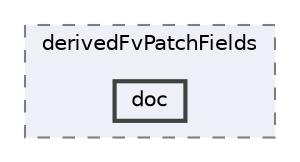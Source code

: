 digraph "src/thermophysicalModels/basic/derivedFvPatchFields/doc"
{
 // LATEX_PDF_SIZE
  bgcolor="transparent";
  edge [fontname=Helvetica,fontsize=10,labelfontname=Helvetica,labelfontsize=10];
  node [fontname=Helvetica,fontsize=10,shape=box,height=0.2,width=0.4];
  compound=true
  subgraph clusterdir_e16043cb9392d2fae30028e527defb61 {
    graph [ bgcolor="#edf0f7", pencolor="grey50", label="derivedFvPatchFields", fontname=Helvetica,fontsize=10 style="filled,dashed", URL="dir_e16043cb9392d2fae30028e527defb61.html",tooltip=""]
  dir_105970a591504fa23bbd4852ae6e1a8b [label="doc", fillcolor="#edf0f7", color="grey25", style="filled,bold", URL="dir_105970a591504fa23bbd4852ae6e1a8b.html",tooltip=""];
  }
}
